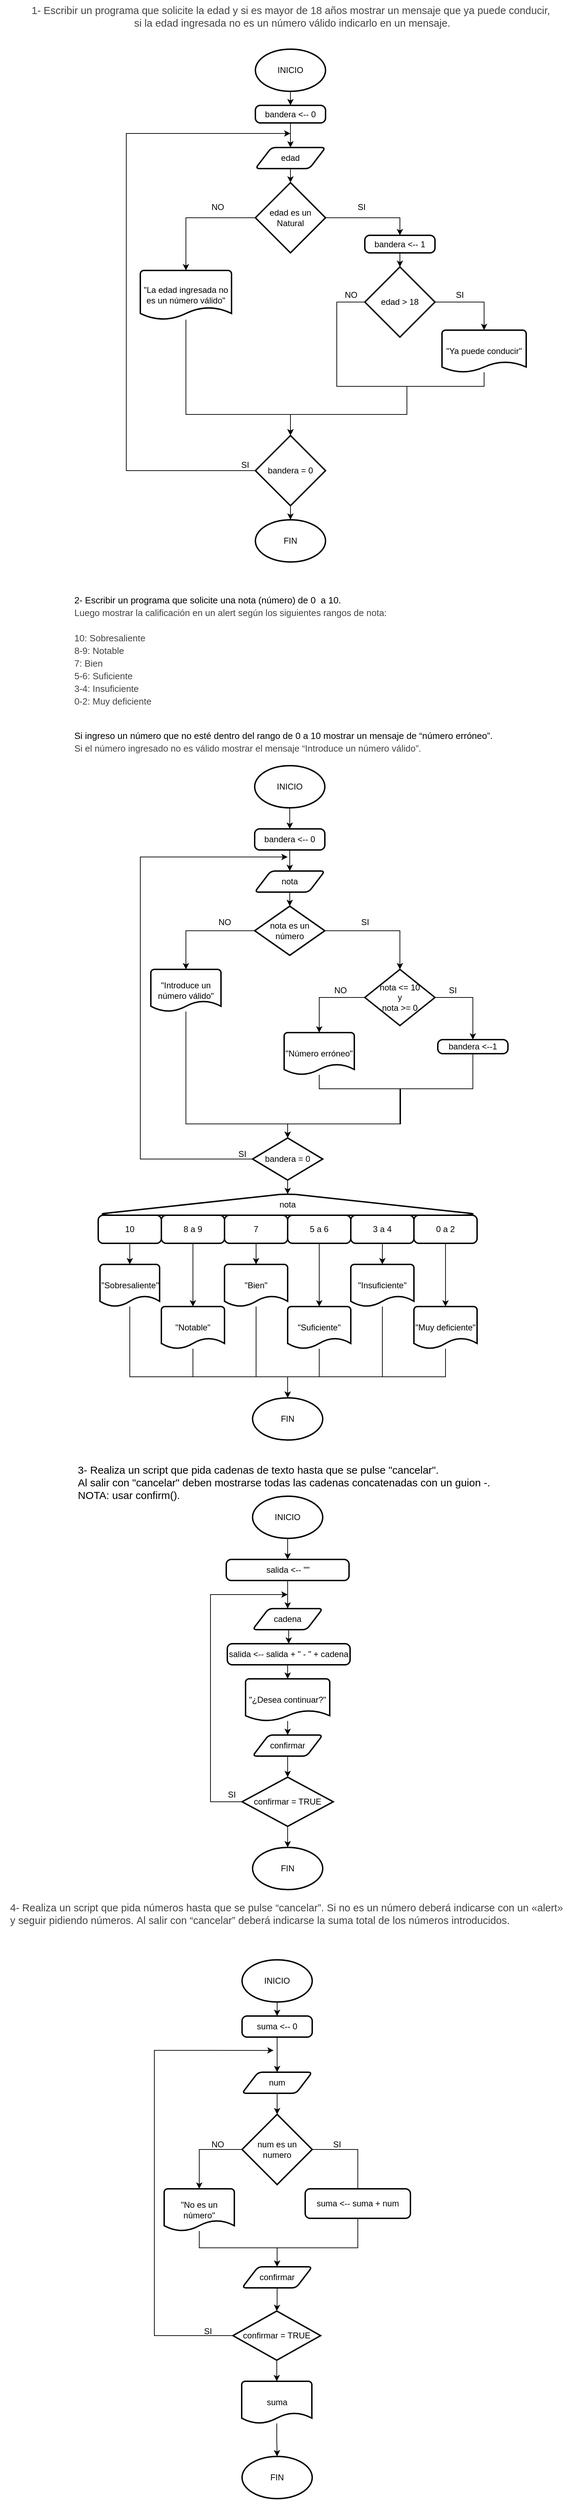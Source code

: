 <mxfile version="22.1.5" type="device">
  <diagram id="C5RBs43oDa-KdzZeNtuy" name="Page-1">
    <mxGraphModel dx="1548" dy="743" grid="1" gridSize="10" guides="1" tooltips="1" connect="1" arrows="1" fold="1" page="1" pageScale="1" pageWidth="827" pageHeight="1169" math="0" shadow="0">
      <root>
        <mxCell id="WIyWlLk6GJQsqaUBKTNV-0" />
        <mxCell id="WIyWlLk6GJQsqaUBKTNV-1" parent="WIyWlLk6GJQsqaUBKTNV-0" />
        <mxCell id="CC2i3FvBYXT04ihyoue2-38" value="" style="edgeStyle=orthogonalEdgeStyle;rounded=0;orthogonalLoop=1;jettySize=auto;html=1;" edge="1" parent="WIyWlLk6GJQsqaUBKTNV-1" source="CC2i3FvBYXT04ihyoue2-0" target="CC2i3FvBYXT04ihyoue2-37">
          <mxGeometry relative="1" as="geometry" />
        </mxCell>
        <mxCell id="CC2i3FvBYXT04ihyoue2-0" value="INICIO" style="strokeWidth=2;html=1;shape=mxgraph.flowchart.start_1;whiteSpace=wrap;" vertex="1" parent="WIyWlLk6GJQsqaUBKTNV-1">
          <mxGeometry x="364" y="80" width="100" height="60" as="geometry" />
        </mxCell>
        <mxCell id="CC2i3FvBYXT04ihyoue2-2" value="&lt;p style=&quot;line-height:1.38;text-align: justify;margin-top:0pt;margin-bottom:0pt;&quot; dir=&quot;ltr&quot;&gt;&lt;/p&gt;&lt;div&gt;&lt;/div&gt;&lt;span style=&quot;font-size: 11pt; font-family: &amp;quot;Work Sans&amp;quot;, sans-serif; color: rgb(67, 67, 67); background-color: transparent; font-variant-numeric: normal; font-variant-east-asian: normal; font-variant-alternates: normal; font-variant-position: normal; vertical-align: baseline;&quot;&gt;1- Escribir un programa que solicite la edad y si es mayor de 18 años mostrar un mensaje que ya puede conducir,&lt;br&gt;&amp;nbsp;si la edad ingresada no es un número válido indicarlo en un mensaje.&lt;/span&gt;&lt;p&gt;&lt;/p&gt;&lt;span id=&quot;docs-internal-guid-576e4358-7fff-948d-6322-2043c06f7c9e&quot;&gt;&lt;/span&gt;" style="text;html=1;align=center;verticalAlign=middle;resizable=0;points=[];autosize=1;strokeColor=none;fillColor=none;" vertex="1" parent="WIyWlLk6GJQsqaUBKTNV-1">
          <mxGeometry x="34" y="10" width="760" height="60" as="geometry" />
        </mxCell>
        <mxCell id="CC2i3FvBYXT04ihyoue2-16" style="edgeStyle=orthogonalEdgeStyle;rounded=0;orthogonalLoop=1;jettySize=auto;html=1;" edge="1" parent="WIyWlLk6GJQsqaUBKTNV-1" source="CC2i3FvBYXT04ihyoue2-4" target="CC2i3FvBYXT04ihyoue2-15">
          <mxGeometry relative="1" as="geometry" />
        </mxCell>
        <mxCell id="CC2i3FvBYXT04ihyoue2-4" value="edad" style="shape=parallelogram;html=1;strokeWidth=2;perimeter=parallelogramPerimeter;whiteSpace=wrap;rounded=1;arcSize=12;size=0.23;" vertex="1" parent="WIyWlLk6GJQsqaUBKTNV-1">
          <mxGeometry x="364" y="220" width="100" height="30" as="geometry" />
        </mxCell>
        <mxCell id="CC2i3FvBYXT04ihyoue2-28" style="edgeStyle=orthogonalEdgeStyle;rounded=0;orthogonalLoop=1;jettySize=auto;html=1;entryX=0.5;entryY=0;entryDx=0;entryDy=0;entryPerimeter=0;" edge="1" parent="WIyWlLk6GJQsqaUBKTNV-1" source="CC2i3FvBYXT04ihyoue2-8">
          <mxGeometry relative="1" as="geometry">
            <mxPoint x="414" y="630" as="targetPoint" />
            <Array as="points">
              <mxPoint x="690" y="560" />
              <mxPoint x="580" y="560" />
              <mxPoint x="580" y="600" />
              <mxPoint x="414" y="600" />
            </Array>
          </mxGeometry>
        </mxCell>
        <mxCell id="CC2i3FvBYXT04ihyoue2-8" value="&quot;Ya puede conducir&quot;" style="strokeWidth=2;html=1;shape=mxgraph.flowchart.document2;whiteSpace=wrap;size=0.25;" vertex="1" parent="WIyWlLk6GJQsqaUBKTNV-1">
          <mxGeometry x="630" y="480" width="120" height="60" as="geometry" />
        </mxCell>
        <mxCell id="CC2i3FvBYXT04ihyoue2-29" style="edgeStyle=orthogonalEdgeStyle;rounded=0;orthogonalLoop=1;jettySize=auto;html=1;" edge="1" parent="WIyWlLk6GJQsqaUBKTNV-1" source="CC2i3FvBYXT04ihyoue2-9">
          <mxGeometry relative="1" as="geometry">
            <mxPoint x="414" y="630" as="targetPoint" />
            <Array as="points">
              <mxPoint x="265" y="600" />
              <mxPoint x="414" y="600" />
            </Array>
          </mxGeometry>
        </mxCell>
        <mxCell id="CC2i3FvBYXT04ihyoue2-9" value="&quot;La edad ingresada no es un número válido&quot;" style="strokeWidth=2;html=1;shape=mxgraph.flowchart.document2;whiteSpace=wrap;size=0.25;" vertex="1" parent="WIyWlLk6GJQsqaUBKTNV-1">
          <mxGeometry x="200" y="395" width="130" height="70" as="geometry" />
        </mxCell>
        <mxCell id="CC2i3FvBYXT04ihyoue2-21" style="edgeStyle=orthogonalEdgeStyle;rounded=0;orthogonalLoop=1;jettySize=auto;html=1;entryX=0.5;entryY=0;entryDx=0;entryDy=0;entryPerimeter=0;" edge="1" parent="WIyWlLk6GJQsqaUBKTNV-1" source="CC2i3FvBYXT04ihyoue2-14" target="CC2i3FvBYXT04ihyoue2-8">
          <mxGeometry relative="1" as="geometry" />
        </mxCell>
        <mxCell id="CC2i3FvBYXT04ihyoue2-27" style="edgeStyle=orthogonalEdgeStyle;rounded=0;orthogonalLoop=1;jettySize=auto;html=1;endArrow=none;endFill=0;exitX=0;exitY=0.5;exitDx=0;exitDy=0;exitPerimeter=0;" edge="1" parent="WIyWlLk6GJQsqaUBKTNV-1" source="CC2i3FvBYXT04ihyoue2-14">
          <mxGeometry relative="1" as="geometry">
            <mxPoint x="580" y="600" as="targetPoint" />
            <Array as="points">
              <mxPoint x="480" y="440" />
              <mxPoint x="480" y="560" />
              <mxPoint x="580" y="560" />
            </Array>
          </mxGeometry>
        </mxCell>
        <mxCell id="CC2i3FvBYXT04ihyoue2-14" value="edad &amp;gt; 18" style="strokeWidth=2;html=1;shape=mxgraph.flowchart.decision;whiteSpace=wrap;" vertex="1" parent="WIyWlLk6GJQsqaUBKTNV-1">
          <mxGeometry x="520" y="390" width="100" height="100" as="geometry" />
        </mxCell>
        <mxCell id="CC2i3FvBYXT04ihyoue2-19" style="edgeStyle=orthogonalEdgeStyle;rounded=0;orthogonalLoop=1;jettySize=auto;html=1;" edge="1" parent="WIyWlLk6GJQsqaUBKTNV-1" source="CC2i3FvBYXT04ihyoue2-15" target="CC2i3FvBYXT04ihyoue2-9">
          <mxGeometry relative="1" as="geometry" />
        </mxCell>
        <mxCell id="CC2i3FvBYXT04ihyoue2-15" value="edad es un Natural" style="strokeWidth=2;html=1;shape=mxgraph.flowchart.decision;whiteSpace=wrap;" vertex="1" parent="WIyWlLk6GJQsqaUBKTNV-1">
          <mxGeometry x="364" y="270" width="100" height="100" as="geometry" />
        </mxCell>
        <mxCell id="CC2i3FvBYXT04ihyoue2-17" style="edgeStyle=orthogonalEdgeStyle;rounded=0;orthogonalLoop=1;jettySize=auto;html=1;entryX=0.5;entryY=0;entryDx=0;entryDy=0;" edge="1" parent="WIyWlLk6GJQsqaUBKTNV-1" source="CC2i3FvBYXT04ihyoue2-15" target="CC2i3FvBYXT04ihyoue2-33">
          <mxGeometry relative="1" as="geometry" />
        </mxCell>
        <mxCell id="CC2i3FvBYXT04ihyoue2-18" value="SI" style="text;html=1;align=center;verticalAlign=middle;resizable=0;points=[];autosize=1;strokeColor=none;fillColor=none;" vertex="1" parent="WIyWlLk6GJQsqaUBKTNV-1">
          <mxGeometry x="500" y="290" width="30" height="30" as="geometry" />
        </mxCell>
        <mxCell id="CC2i3FvBYXT04ihyoue2-20" value="NO" style="text;html=1;align=center;verticalAlign=middle;resizable=0;points=[];autosize=1;strokeColor=none;fillColor=none;" vertex="1" parent="WIyWlLk6GJQsqaUBKTNV-1">
          <mxGeometry x="290" y="290" width="40" height="30" as="geometry" />
        </mxCell>
        <mxCell id="CC2i3FvBYXT04ihyoue2-31" value="&lt;p style=&quot;border-color: var(--border-color); line-height: 1.38; text-align: justify; margin-top: 0pt; margin-bottom: 0pt; font-size: 13px;&quot; dir=&quot;ltr&quot;&gt;&lt;font style=&quot;font-size: 13px;&quot;&gt;2- Escribir un programa que solicite una nota (número) de 0&amp;nbsp; a 10.&amp;nbsp;&lt;/font&gt;&lt;/p&gt;&lt;p style=&quot;border-color: var(--border-color); line-height: 1.38; text-align: justify; margin-top: 0pt; margin-bottom: 0pt; font-size: 13px;&quot; dir=&quot;ltr&quot;&gt;&lt;span style=&quot;border-color: var(--border-color); font-family: &amp;quot;Work Sans&amp;quot;, sans-serif; color: rgb(67, 67, 67); background-color: transparent; font-variant-numeric: normal; font-variant-east-asian: normal; font-variant-alternates: normal; font-variant-position: normal; vertical-align: baseline;&quot;&gt;&lt;font style=&quot;font-size: 13px;&quot;&gt;Luego mostrar la calificación en un alert según los siguientes rangos de nota:&lt;/font&gt;&lt;/span&gt;&lt;/p&gt;&lt;p style=&quot;border-color: var(--border-color); line-height: 1.38; text-align: justify; margin-top: 0pt; margin-bottom: 0pt; font-size: 13px;&quot; dir=&quot;ltr&quot;&gt;&lt;span style=&quot;border-color: var(--border-color); font-family: &amp;quot;Work Sans&amp;quot;, sans-serif; color: rgb(67, 67, 67); background-color: transparent; font-variant-numeric: normal; font-variant-east-asian: normal; font-variant-alternates: normal; font-variant-position: normal; vertical-align: baseline;&quot;&gt;&lt;font style=&quot;font-size: 13px;&quot;&gt;&lt;br&gt;&lt;/font&gt;&lt;/span&gt;&lt;/p&gt;&lt;p style=&quot;line-height: 1.38; text-align: justify; margin-top: 0pt; margin-bottom: 0pt; font-size: 13px;&quot; dir=&quot;ltr&quot;&gt;&lt;/p&gt;&lt;p style=&quot;line-height: 1.38; text-align: justify; margin-top: 0pt; margin-bottom: 0pt; font-size: 13px;&quot; dir=&quot;ltr&quot;&gt;&lt;/p&gt;&lt;p style=&quot;line-height: 1.38; text-align: justify; margin-top: 0pt; margin-bottom: 0pt; font-size: 13px;&quot; dir=&quot;ltr&quot;&gt;&lt;/p&gt;&lt;p style=&quot;line-height: 1.38; text-align: justify; margin-top: 0pt; margin-bottom: 0pt; font-size: 13px;&quot; dir=&quot;ltr&quot;&gt;&lt;/p&gt;&lt;p style=&quot;line-height: 1.38; text-align: justify; margin-top: 0pt; margin-bottom: 0pt; font-size: 13px;&quot; dir=&quot;ltr&quot;&gt;&lt;/p&gt;&lt;p style=&quot;line-height: 1.38; text-align: justify; margin-top: 0pt; margin-bottom: 0pt; font-size: 13px;&quot; dir=&quot;ltr&quot;&gt;&lt;/p&gt;&lt;p style=&quot;line-height: 1.38; text-align: justify; margin-top: 0pt; margin-bottom: 0pt; font-size: 13px;&quot; dir=&quot;ltr&quot;&gt;&lt;span style=&quot;background-color: transparent; color: rgb(67, 67, 67); font-family: &amp;quot;Work Sans&amp;quot;, sans-serif;&quot;&gt;&lt;font style=&quot;font-size: 13px;&quot;&gt;10: Sobresaliente&lt;/font&gt;&lt;/span&gt;&lt;/p&gt;&lt;p style=&quot;line-height: 1.38; text-align: justify; margin-top: 0pt; margin-bottom: 0pt; font-size: 13px;&quot; dir=&quot;ltr&quot;&gt;&lt;span style=&quot;background-color: transparent; color: rgb(67, 67, 67); font-family: &amp;quot;Work Sans&amp;quot;, sans-serif;&quot;&gt;&lt;font style=&quot;font-size: 13px;&quot;&gt;8-9: Notable&lt;/font&gt;&lt;/span&gt;&lt;/p&gt;&lt;p style=&quot;line-height: 1.38; text-align: justify; margin-top: 0pt; margin-bottom: 0pt; font-size: 13px;&quot; dir=&quot;ltr&quot;&gt;&lt;span style=&quot;background-color: transparent; color: rgb(67, 67, 67); font-family: &amp;quot;Work Sans&amp;quot;, sans-serif;&quot;&gt;&lt;font style=&quot;font-size: 13px;&quot;&gt;7: Bien&lt;/font&gt;&lt;/span&gt;&lt;/p&gt;&lt;p style=&quot;line-height: 1.38; text-align: justify; margin-top: 0pt; margin-bottom: 0pt; font-size: 13px;&quot; dir=&quot;ltr&quot;&gt;&lt;span style=&quot;background-color: transparent; color: rgb(67, 67, 67); font-family: &amp;quot;Work Sans&amp;quot;, sans-serif;&quot;&gt;&lt;font style=&quot;font-size: 13px;&quot;&gt;5-6: Suficiente&lt;/font&gt;&lt;/span&gt;&lt;/p&gt;&lt;p style=&quot;line-height: 1.38; text-align: justify; margin-top: 0pt; margin-bottom: 0pt; font-size: 13px;&quot; dir=&quot;ltr&quot;&gt;&lt;span style=&quot;background-color: transparent; color: rgb(67, 67, 67); font-family: &amp;quot;Work Sans&amp;quot;, sans-serif;&quot;&gt;&lt;font style=&quot;font-size: 13px;&quot;&gt;3-4: Insuficiente&lt;/font&gt;&lt;/span&gt;&lt;/p&gt;&lt;p style=&quot;line-height: 1.38; text-align: justify; margin-top: 0pt; margin-bottom: 0pt; font-size: 13px;&quot; dir=&quot;ltr&quot;&gt;&lt;span style=&quot;background-color: transparent; color: rgb(67, 67, 67); font-family: &amp;quot;Work Sans&amp;quot;, sans-serif;&quot;&gt;&lt;font style=&quot;font-size: 13px;&quot;&gt;0-2: Muy deficiente&lt;/font&gt;&lt;/span&gt;&lt;/p&gt;&lt;p style=&quot;line-height: 1.38; text-align: justify; margin-top: 0pt; margin-bottom: 0pt; font-size: 13px;&quot; dir=&quot;ltr&quot;&gt;&lt;span style=&quot;background-color: transparent; color: rgb(67, 67, 67); font-family: &amp;quot;Work Sans&amp;quot;, sans-serif;&quot;&gt;&lt;font style=&quot;font-size: 13px;&quot;&gt;&lt;br&gt;&lt;/font&gt;&lt;/span&gt;&lt;/p&gt;&lt;p style=&quot;font-size: 13px;&quot;&gt;&lt;/p&gt;&lt;font style=&quot;font-size: 13px;&quot;&gt;&lt;span id=&quot;docs-internal-guid-f3b4f429-7fff-c39c-cde0-e3ae38057f14&quot;&gt;&lt;/span&gt;&lt;/font&gt;&lt;p style=&quot;border-color: var(--border-color); line-height: 1.38; text-align: justify; margin-top: 0pt; margin-bottom: 0pt; font-size: 13px;&quot; dir=&quot;ltr&quot;&gt;&lt;font style=&quot;font-size: 13px;&quot;&gt;Si ingreso un número que no esté dentro del rango de 0 a 10 mostrar un mensaje de “número erróneo”.&amp;nbsp;&lt;/font&gt;&lt;/p&gt;&lt;p style=&quot;border-color: var(--border-color); line-height: 1.38; text-align: justify; margin-top: 0pt; margin-bottom: 0pt; font-size: 13px;&quot; dir=&quot;ltr&quot;&gt;&lt;span style=&quot;border-color: var(--border-color); font-family: &amp;quot;Work Sans&amp;quot;, sans-serif; color: rgb(67, 67, 67); background-color: transparent; font-variant-numeric: normal; font-variant-east-asian: normal; font-variant-alternates: normal; font-variant-position: normal; vertical-align: baseline;&quot;&gt;&lt;font style=&quot;font-size: 13px;&quot;&gt;Si el número ingresado no es válido mostrar el mensaje “Introduce un número válido”.&lt;/font&gt;&lt;/span&gt;&lt;/p&gt;" style="text;html=1;align=left;verticalAlign=middle;resizable=0;points=[];autosize=1;strokeColor=none;fillColor=none;" vertex="1" parent="WIyWlLk6GJQsqaUBKTNV-1">
          <mxGeometry x="104" y="850" width="620" height="240" as="geometry" />
        </mxCell>
        <mxCell id="CC2i3FvBYXT04ihyoue2-36" style="edgeStyle=orthogonalEdgeStyle;rounded=0;orthogonalLoop=1;jettySize=auto;html=1;" edge="1" parent="WIyWlLk6GJQsqaUBKTNV-1" source="CC2i3FvBYXT04ihyoue2-33" target="CC2i3FvBYXT04ihyoue2-14">
          <mxGeometry relative="1" as="geometry" />
        </mxCell>
        <mxCell id="CC2i3FvBYXT04ihyoue2-33" value="bandera &amp;lt;-- 1" style="rounded=1;whiteSpace=wrap;html=1;absoluteArcSize=1;arcSize=14;strokeWidth=2;" vertex="1" parent="WIyWlLk6GJQsqaUBKTNV-1">
          <mxGeometry x="520" y="345" width="100" height="25" as="geometry" />
        </mxCell>
        <mxCell id="CC2i3FvBYXT04ihyoue2-41" style="edgeStyle=orthogonalEdgeStyle;rounded=0;orthogonalLoop=1;jettySize=auto;html=1;entryX=0.5;entryY=0;entryDx=0;entryDy=0;" edge="1" parent="WIyWlLk6GJQsqaUBKTNV-1" source="CC2i3FvBYXT04ihyoue2-37" target="CC2i3FvBYXT04ihyoue2-4">
          <mxGeometry relative="1" as="geometry" />
        </mxCell>
        <mxCell id="CC2i3FvBYXT04ihyoue2-37" value="bandera &amp;lt;-- 0" style="rounded=1;whiteSpace=wrap;html=1;absoluteArcSize=1;arcSize=14;strokeWidth=2;" vertex="1" parent="WIyWlLk6GJQsqaUBKTNV-1">
          <mxGeometry x="364" y="160" width="100" height="25" as="geometry" />
        </mxCell>
        <mxCell id="CC2i3FvBYXT04ihyoue2-42" value="FIN" style="strokeWidth=2;html=1;shape=mxgraph.flowchart.start_1;whiteSpace=wrap;" vertex="1" parent="WIyWlLk6GJQsqaUBKTNV-1">
          <mxGeometry x="364" y="750" width="100" height="60" as="geometry" />
        </mxCell>
        <mxCell id="CC2i3FvBYXT04ihyoue2-45" style="edgeStyle=orthogonalEdgeStyle;rounded=0;orthogonalLoop=1;jettySize=auto;html=1;" edge="1" parent="WIyWlLk6GJQsqaUBKTNV-1" source="CC2i3FvBYXT04ihyoue2-43">
          <mxGeometry relative="1" as="geometry">
            <mxPoint x="414" y="200" as="targetPoint" />
            <Array as="points">
              <mxPoint x="180" y="680" />
              <mxPoint x="180" y="200" />
            </Array>
          </mxGeometry>
        </mxCell>
        <mxCell id="CC2i3FvBYXT04ihyoue2-43" value="bandera = 0" style="strokeWidth=2;html=1;shape=mxgraph.flowchart.decision;whiteSpace=wrap;" vertex="1" parent="WIyWlLk6GJQsqaUBKTNV-1">
          <mxGeometry x="364" y="630" width="100" height="100" as="geometry" />
        </mxCell>
        <mxCell id="CC2i3FvBYXT04ihyoue2-44" style="edgeStyle=orthogonalEdgeStyle;rounded=0;orthogonalLoop=1;jettySize=auto;html=1;entryX=0.5;entryY=0;entryDx=0;entryDy=0;entryPerimeter=0;" edge="1" parent="WIyWlLk6GJQsqaUBKTNV-1" source="CC2i3FvBYXT04ihyoue2-43" target="CC2i3FvBYXT04ihyoue2-42">
          <mxGeometry relative="1" as="geometry" />
        </mxCell>
        <mxCell id="CC2i3FvBYXT04ihyoue2-46" value="SI" style="text;html=1;align=center;verticalAlign=middle;resizable=0;points=[];autosize=1;strokeColor=none;fillColor=none;" vertex="1" parent="WIyWlLk6GJQsqaUBKTNV-1">
          <mxGeometry x="640" y="415" width="30" height="30" as="geometry" />
        </mxCell>
        <mxCell id="CC2i3FvBYXT04ihyoue2-47" value="SI" style="text;html=1;align=center;verticalAlign=middle;resizable=0;points=[];autosize=1;strokeColor=none;fillColor=none;" vertex="1" parent="WIyWlLk6GJQsqaUBKTNV-1">
          <mxGeometry x="334" y="657" width="30" height="30" as="geometry" />
        </mxCell>
        <mxCell id="CC2i3FvBYXT04ihyoue2-48" value="NO" style="text;html=1;align=center;verticalAlign=middle;resizable=0;points=[];autosize=1;strokeColor=none;fillColor=none;" vertex="1" parent="WIyWlLk6GJQsqaUBKTNV-1">
          <mxGeometry x="480" y="415" width="40" height="30" as="geometry" />
        </mxCell>
        <mxCell id="CC2i3FvBYXT04ihyoue2-53" style="edgeStyle=orthogonalEdgeStyle;rounded=0;orthogonalLoop=1;jettySize=auto;html=1;" edge="1" parent="WIyWlLk6GJQsqaUBKTNV-1" source="CC2i3FvBYXT04ihyoue2-49" target="CC2i3FvBYXT04ihyoue2-52">
          <mxGeometry relative="1" as="geometry" />
        </mxCell>
        <mxCell id="CC2i3FvBYXT04ihyoue2-49" value="INICIO" style="strokeWidth=2;html=1;shape=mxgraph.flowchart.start_1;whiteSpace=wrap;" vertex="1" parent="WIyWlLk6GJQsqaUBKTNV-1">
          <mxGeometry x="363" y="1100" width="100" height="60" as="geometry" />
        </mxCell>
        <mxCell id="CC2i3FvBYXT04ihyoue2-50" value="FIN" style="strokeWidth=2;html=1;shape=mxgraph.flowchart.start_1;whiteSpace=wrap;" vertex="1" parent="WIyWlLk6GJQsqaUBKTNV-1">
          <mxGeometry x="360" y="2000" width="100" height="60" as="geometry" />
        </mxCell>
        <mxCell id="CC2i3FvBYXT04ihyoue2-55" style="edgeStyle=orthogonalEdgeStyle;rounded=0;orthogonalLoop=1;jettySize=auto;html=1;" edge="1" parent="WIyWlLk6GJQsqaUBKTNV-1" source="CC2i3FvBYXT04ihyoue2-52" target="CC2i3FvBYXT04ihyoue2-54">
          <mxGeometry relative="1" as="geometry" />
        </mxCell>
        <mxCell id="CC2i3FvBYXT04ihyoue2-52" value="bandera &amp;lt;-- 0" style="rounded=1;whiteSpace=wrap;html=1;absoluteArcSize=1;arcSize=14;strokeWidth=2;" vertex="1" parent="WIyWlLk6GJQsqaUBKTNV-1">
          <mxGeometry x="363" y="1190" width="100" height="30" as="geometry" />
        </mxCell>
        <mxCell id="CC2i3FvBYXT04ihyoue2-57" value="" style="edgeStyle=orthogonalEdgeStyle;rounded=0;orthogonalLoop=1;jettySize=auto;html=1;" edge="1" parent="WIyWlLk6GJQsqaUBKTNV-1" source="CC2i3FvBYXT04ihyoue2-54" target="CC2i3FvBYXT04ihyoue2-56">
          <mxGeometry relative="1" as="geometry" />
        </mxCell>
        <mxCell id="CC2i3FvBYXT04ihyoue2-54" value="nota" style="shape=parallelogram;html=1;strokeWidth=2;perimeter=parallelogramPerimeter;whiteSpace=wrap;rounded=1;arcSize=12;size=0.23;" vertex="1" parent="WIyWlLk6GJQsqaUBKTNV-1">
          <mxGeometry x="363" y="1250" width="100" height="30" as="geometry" />
        </mxCell>
        <mxCell id="CC2i3FvBYXT04ihyoue2-60" style="edgeStyle=orthogonalEdgeStyle;rounded=0;orthogonalLoop=1;jettySize=auto;html=1;" edge="1" parent="WIyWlLk6GJQsqaUBKTNV-1" source="CC2i3FvBYXT04ihyoue2-56" target="CC2i3FvBYXT04ihyoue2-59">
          <mxGeometry relative="1" as="geometry" />
        </mxCell>
        <mxCell id="CC2i3FvBYXT04ihyoue2-61" style="edgeStyle=orthogonalEdgeStyle;rounded=0;orthogonalLoop=1;jettySize=auto;html=1;" edge="1" parent="WIyWlLk6GJQsqaUBKTNV-1" source="CC2i3FvBYXT04ihyoue2-56" target="CC2i3FvBYXT04ihyoue2-58">
          <mxGeometry relative="1" as="geometry" />
        </mxCell>
        <mxCell id="CC2i3FvBYXT04ihyoue2-56" value="nota es un número" style="strokeWidth=2;html=1;shape=mxgraph.flowchart.decision;whiteSpace=wrap;" vertex="1" parent="WIyWlLk6GJQsqaUBKTNV-1">
          <mxGeometry x="363" y="1300" width="100" height="70" as="geometry" />
        </mxCell>
        <mxCell id="CC2i3FvBYXT04ihyoue2-73" style="edgeStyle=orthogonalEdgeStyle;rounded=0;orthogonalLoop=1;jettySize=auto;html=1;" edge="1" parent="WIyWlLk6GJQsqaUBKTNV-1" source="CC2i3FvBYXT04ihyoue2-58">
          <mxGeometry relative="1" as="geometry">
            <mxPoint x="410" y="1630" as="targetPoint" />
            <Array as="points">
              <mxPoint x="265" y="1610" />
              <mxPoint x="410" y="1610" />
            </Array>
          </mxGeometry>
        </mxCell>
        <mxCell id="CC2i3FvBYXT04ihyoue2-58" value="&quot;Introduce un número válido&quot;" style="strokeWidth=2;html=1;shape=mxgraph.flowchart.document2;whiteSpace=wrap;size=0.25;" vertex="1" parent="WIyWlLk6GJQsqaUBKTNV-1">
          <mxGeometry x="215" y="1390" width="100" height="60" as="geometry" />
        </mxCell>
        <mxCell id="CC2i3FvBYXT04ihyoue2-65" style="edgeStyle=orthogonalEdgeStyle;rounded=0;orthogonalLoop=1;jettySize=auto;html=1;" edge="1" parent="WIyWlLk6GJQsqaUBKTNV-1" source="CC2i3FvBYXT04ihyoue2-59" target="CC2i3FvBYXT04ihyoue2-64">
          <mxGeometry relative="1" as="geometry" />
        </mxCell>
        <mxCell id="CC2i3FvBYXT04ihyoue2-71" style="edgeStyle=orthogonalEdgeStyle;rounded=0;orthogonalLoop=1;jettySize=auto;html=1;" edge="1" parent="WIyWlLk6GJQsqaUBKTNV-1" source="CC2i3FvBYXT04ihyoue2-59" target="CC2i3FvBYXT04ihyoue2-70">
          <mxGeometry relative="1" as="geometry" />
        </mxCell>
        <mxCell id="CC2i3FvBYXT04ihyoue2-59" value="nota &amp;lt;= 10&lt;br&gt;y &lt;br&gt;nota &amp;gt;= 0" style="strokeWidth=2;html=1;shape=mxgraph.flowchart.decision;whiteSpace=wrap;" vertex="1" parent="WIyWlLk6GJQsqaUBKTNV-1">
          <mxGeometry x="520" y="1390" width="100" height="80" as="geometry" />
        </mxCell>
        <mxCell id="CC2i3FvBYXT04ihyoue2-62" value="SI" style="text;html=1;align=center;verticalAlign=middle;resizable=0;points=[];autosize=1;strokeColor=none;fillColor=none;" vertex="1" parent="WIyWlLk6GJQsqaUBKTNV-1">
          <mxGeometry x="505" y="1308" width="30" height="30" as="geometry" />
        </mxCell>
        <mxCell id="CC2i3FvBYXT04ihyoue2-63" value="NO" style="text;html=1;align=center;verticalAlign=middle;resizable=0;points=[];autosize=1;strokeColor=none;fillColor=none;" vertex="1" parent="WIyWlLk6GJQsqaUBKTNV-1">
          <mxGeometry x="300" y="1308" width="40" height="30" as="geometry" />
        </mxCell>
        <mxCell id="CC2i3FvBYXT04ihyoue2-67" style="edgeStyle=orthogonalEdgeStyle;rounded=0;orthogonalLoop=1;jettySize=auto;html=1;" edge="1" parent="WIyWlLk6GJQsqaUBKTNV-1" source="CC2i3FvBYXT04ihyoue2-64">
          <mxGeometry relative="1" as="geometry">
            <mxPoint x="410" y="1630" as="targetPoint" />
            <Array as="points">
              <mxPoint x="455" y="1560" />
              <mxPoint x="570" y="1560" />
              <mxPoint x="570" y="1610" />
              <mxPoint x="410" y="1610" />
              <mxPoint x="410" y="1630" />
            </Array>
          </mxGeometry>
        </mxCell>
        <mxCell id="CC2i3FvBYXT04ihyoue2-64" value="&quot;Número erróneo&quot;" style="strokeWidth=2;html=1;shape=mxgraph.flowchart.document2;whiteSpace=wrap;size=0.25;" vertex="1" parent="WIyWlLk6GJQsqaUBKTNV-1">
          <mxGeometry x="405" y="1480" width="100" height="60" as="geometry" />
        </mxCell>
        <mxCell id="CC2i3FvBYXT04ihyoue2-68" value="SI" style="text;html=1;align=center;verticalAlign=middle;resizable=0;points=[];autosize=1;strokeColor=none;fillColor=none;" vertex="1" parent="WIyWlLk6GJQsqaUBKTNV-1">
          <mxGeometry x="630" y="1405" width="30" height="30" as="geometry" />
        </mxCell>
        <mxCell id="CC2i3FvBYXT04ihyoue2-69" value="NO" style="text;html=1;align=center;verticalAlign=middle;resizable=0;points=[];autosize=1;strokeColor=none;fillColor=none;" vertex="1" parent="WIyWlLk6GJQsqaUBKTNV-1">
          <mxGeometry x="465" y="1405" width="40" height="30" as="geometry" />
        </mxCell>
        <mxCell id="CC2i3FvBYXT04ihyoue2-72" style="edgeStyle=orthogonalEdgeStyle;rounded=0;orthogonalLoop=1;jettySize=auto;html=1;endArrow=none;endFill=0;" edge="1" parent="WIyWlLk6GJQsqaUBKTNV-1" source="CC2i3FvBYXT04ihyoue2-70">
          <mxGeometry relative="1" as="geometry">
            <mxPoint x="570" y="1610" as="targetPoint" />
            <Array as="points">
              <mxPoint x="674" y="1560" />
              <mxPoint x="571" y="1560" />
              <mxPoint x="571" y="1610" />
            </Array>
          </mxGeometry>
        </mxCell>
        <mxCell id="CC2i3FvBYXT04ihyoue2-70" value="bandera &amp;lt;--1" style="rounded=1;whiteSpace=wrap;html=1;absoluteArcSize=1;arcSize=14;strokeWidth=2;" vertex="1" parent="WIyWlLk6GJQsqaUBKTNV-1">
          <mxGeometry x="624" y="1490" width="100" height="20" as="geometry" />
        </mxCell>
        <mxCell id="CC2i3FvBYXT04ihyoue2-75" style="edgeStyle=orthogonalEdgeStyle;rounded=0;orthogonalLoop=1;jettySize=auto;html=1;" edge="1" parent="WIyWlLk6GJQsqaUBKTNV-1" source="CC2i3FvBYXT04ihyoue2-74">
          <mxGeometry relative="1" as="geometry">
            <mxPoint x="410" y="1230" as="targetPoint" />
            <Array as="points">
              <mxPoint x="200" y="1660" />
              <mxPoint x="200" y="1230" />
            </Array>
          </mxGeometry>
        </mxCell>
        <mxCell id="CC2i3FvBYXT04ihyoue2-79" value="" style="edgeStyle=orthogonalEdgeStyle;rounded=0;orthogonalLoop=1;jettySize=auto;html=1;" edge="1" parent="WIyWlLk6GJQsqaUBKTNV-1" source="CC2i3FvBYXT04ihyoue2-74" target="CC2i3FvBYXT04ihyoue2-78">
          <mxGeometry relative="1" as="geometry" />
        </mxCell>
        <mxCell id="CC2i3FvBYXT04ihyoue2-74" value="bandera = 0" style="strokeWidth=2;html=1;shape=mxgraph.flowchart.decision;whiteSpace=wrap;" vertex="1" parent="WIyWlLk6GJQsqaUBKTNV-1">
          <mxGeometry x="360" y="1630" width="100" height="60" as="geometry" />
        </mxCell>
        <mxCell id="CC2i3FvBYXT04ihyoue2-77" value="SI" style="text;html=1;align=center;verticalAlign=middle;resizable=0;points=[];autosize=1;strokeColor=none;fillColor=none;" vertex="1" parent="WIyWlLk6GJQsqaUBKTNV-1">
          <mxGeometry x="330" y="1638" width="30" height="30" as="geometry" />
        </mxCell>
        <mxCell id="CC2i3FvBYXT04ihyoue2-78" value="nota" style="strokeWidth=2;html=1;shape=mxgraph.flowchart.extract_or_measurement;whiteSpace=wrap;" vertex="1" parent="WIyWlLk6GJQsqaUBKTNV-1">
          <mxGeometry x="145" y="1710" width="530" height="30" as="geometry" />
        </mxCell>
        <mxCell id="CC2i3FvBYXT04ihyoue2-89" style="edgeStyle=orthogonalEdgeStyle;rounded=0;orthogonalLoop=1;jettySize=auto;html=1;" edge="1" parent="WIyWlLk6GJQsqaUBKTNV-1" source="CC2i3FvBYXT04ihyoue2-80" target="CC2i3FvBYXT04ihyoue2-87">
          <mxGeometry relative="1" as="geometry" />
        </mxCell>
        <mxCell id="CC2i3FvBYXT04ihyoue2-80" value="10" style="rounded=1;whiteSpace=wrap;html=1;absoluteArcSize=1;arcSize=14;strokeWidth=2;" vertex="1" parent="WIyWlLk6GJQsqaUBKTNV-1">
          <mxGeometry x="140" y="1740" width="90" height="40" as="geometry" />
        </mxCell>
        <mxCell id="CC2i3FvBYXT04ihyoue2-91" style="edgeStyle=orthogonalEdgeStyle;rounded=0;orthogonalLoop=1;jettySize=auto;html=1;" edge="1" parent="WIyWlLk6GJQsqaUBKTNV-1" source="CC2i3FvBYXT04ihyoue2-81" target="CC2i3FvBYXT04ihyoue2-90">
          <mxGeometry relative="1" as="geometry" />
        </mxCell>
        <mxCell id="CC2i3FvBYXT04ihyoue2-81" value="8 a 9" style="rounded=1;whiteSpace=wrap;html=1;absoluteArcSize=1;arcSize=14;strokeWidth=2;" vertex="1" parent="WIyWlLk6GJQsqaUBKTNV-1">
          <mxGeometry x="230" y="1740" width="90" height="40" as="geometry" />
        </mxCell>
        <mxCell id="CC2i3FvBYXT04ihyoue2-96" style="edgeStyle=orthogonalEdgeStyle;rounded=0;orthogonalLoop=1;jettySize=auto;html=1;" edge="1" parent="WIyWlLk6GJQsqaUBKTNV-1" source="CC2i3FvBYXT04ihyoue2-82" target="CC2i3FvBYXT04ihyoue2-92">
          <mxGeometry relative="1" as="geometry" />
        </mxCell>
        <mxCell id="CC2i3FvBYXT04ihyoue2-82" value="7" style="rounded=1;whiteSpace=wrap;html=1;absoluteArcSize=1;arcSize=14;strokeWidth=2;" vertex="1" parent="WIyWlLk6GJQsqaUBKTNV-1">
          <mxGeometry x="320" y="1740" width="90" height="40" as="geometry" />
        </mxCell>
        <mxCell id="CC2i3FvBYXT04ihyoue2-95" style="edgeStyle=orthogonalEdgeStyle;rounded=0;orthogonalLoop=1;jettySize=auto;html=1;" edge="1" parent="WIyWlLk6GJQsqaUBKTNV-1" source="CC2i3FvBYXT04ihyoue2-83" target="CC2i3FvBYXT04ihyoue2-93">
          <mxGeometry relative="1" as="geometry" />
        </mxCell>
        <mxCell id="CC2i3FvBYXT04ihyoue2-83" value="5 a 6" style="rounded=1;whiteSpace=wrap;html=1;absoluteArcSize=1;arcSize=14;strokeWidth=2;" vertex="1" parent="WIyWlLk6GJQsqaUBKTNV-1">
          <mxGeometry x="410" y="1740" width="90" height="40" as="geometry" />
        </mxCell>
        <mxCell id="CC2i3FvBYXT04ihyoue2-98" value="" style="edgeStyle=orthogonalEdgeStyle;rounded=0;orthogonalLoop=1;jettySize=auto;html=1;" edge="1" parent="WIyWlLk6GJQsqaUBKTNV-1" source="CC2i3FvBYXT04ihyoue2-84" target="CC2i3FvBYXT04ihyoue2-97">
          <mxGeometry relative="1" as="geometry" />
        </mxCell>
        <mxCell id="CC2i3FvBYXT04ihyoue2-84" value="3 a 4" style="rounded=1;whiteSpace=wrap;html=1;absoluteArcSize=1;arcSize=14;strokeWidth=2;" vertex="1" parent="WIyWlLk6GJQsqaUBKTNV-1">
          <mxGeometry x="500" y="1740" width="90" height="40" as="geometry" />
        </mxCell>
        <mxCell id="CC2i3FvBYXT04ihyoue2-100" style="edgeStyle=orthogonalEdgeStyle;rounded=0;orthogonalLoop=1;jettySize=auto;html=1;" edge="1" parent="WIyWlLk6GJQsqaUBKTNV-1" source="CC2i3FvBYXT04ihyoue2-85" target="CC2i3FvBYXT04ihyoue2-99">
          <mxGeometry relative="1" as="geometry" />
        </mxCell>
        <mxCell id="CC2i3FvBYXT04ihyoue2-85" value="0 a 2" style="rounded=1;whiteSpace=wrap;html=1;absoluteArcSize=1;arcSize=14;strokeWidth=2;" vertex="1" parent="WIyWlLk6GJQsqaUBKTNV-1">
          <mxGeometry x="590" y="1740" width="90" height="40" as="geometry" />
        </mxCell>
        <mxCell id="CC2i3FvBYXT04ihyoue2-101" style="edgeStyle=orthogonalEdgeStyle;rounded=0;orthogonalLoop=1;jettySize=auto;html=1;" edge="1" parent="WIyWlLk6GJQsqaUBKTNV-1" source="CC2i3FvBYXT04ihyoue2-87" target="CC2i3FvBYXT04ihyoue2-50">
          <mxGeometry relative="1" as="geometry">
            <mxPoint x="185" y="1970" as="targetPoint" />
            <Array as="points">
              <mxPoint x="185" y="1970" />
              <mxPoint x="410" y="1970" />
            </Array>
          </mxGeometry>
        </mxCell>
        <mxCell id="CC2i3FvBYXT04ihyoue2-87" value="&quot;Sobresaliente&quot;" style="strokeWidth=2;html=1;shape=mxgraph.flowchart.document2;whiteSpace=wrap;size=0.25;" vertex="1" parent="WIyWlLk6GJQsqaUBKTNV-1">
          <mxGeometry x="142.5" y="1810" width="85" height="60" as="geometry" />
        </mxCell>
        <mxCell id="CC2i3FvBYXT04ihyoue2-102" style="edgeStyle=orthogonalEdgeStyle;rounded=0;orthogonalLoop=1;jettySize=auto;html=1;endArrow=none;endFill=0;" edge="1" parent="WIyWlLk6GJQsqaUBKTNV-1" source="CC2i3FvBYXT04ihyoue2-90">
          <mxGeometry relative="1" as="geometry">
            <mxPoint x="275" y="1970" as="targetPoint" />
          </mxGeometry>
        </mxCell>
        <mxCell id="CC2i3FvBYXT04ihyoue2-90" value="&quot;Notable&quot;" style="strokeWidth=2;html=1;shape=mxgraph.flowchart.document2;whiteSpace=wrap;size=0.25;" vertex="1" parent="WIyWlLk6GJQsqaUBKTNV-1">
          <mxGeometry x="230" y="1870" width="90" height="60" as="geometry" />
        </mxCell>
        <mxCell id="CC2i3FvBYXT04ihyoue2-104" style="edgeStyle=orthogonalEdgeStyle;rounded=0;orthogonalLoop=1;jettySize=auto;html=1;endArrow=none;endFill=0;" edge="1" parent="WIyWlLk6GJQsqaUBKTNV-1" source="CC2i3FvBYXT04ihyoue2-92">
          <mxGeometry relative="1" as="geometry">
            <mxPoint x="365" y="1970" as="targetPoint" />
          </mxGeometry>
        </mxCell>
        <mxCell id="CC2i3FvBYXT04ihyoue2-92" value="&quot;Bien&quot;" style="strokeWidth=2;html=1;shape=mxgraph.flowchart.document2;whiteSpace=wrap;size=0.25;" vertex="1" parent="WIyWlLk6GJQsqaUBKTNV-1">
          <mxGeometry x="320" y="1810" width="90" height="60" as="geometry" />
        </mxCell>
        <mxCell id="CC2i3FvBYXT04ihyoue2-103" style="edgeStyle=orthogonalEdgeStyle;rounded=0;orthogonalLoop=1;jettySize=auto;html=1;endArrow=none;endFill=0;" edge="1" parent="WIyWlLk6GJQsqaUBKTNV-1" source="CC2i3FvBYXT04ihyoue2-93">
          <mxGeometry relative="1" as="geometry">
            <mxPoint x="455" y="1970" as="targetPoint" />
          </mxGeometry>
        </mxCell>
        <mxCell id="CC2i3FvBYXT04ihyoue2-93" value="&quot;Suficiente&quot;" style="strokeWidth=2;html=1;shape=mxgraph.flowchart.document2;whiteSpace=wrap;size=0.25;" vertex="1" parent="WIyWlLk6GJQsqaUBKTNV-1">
          <mxGeometry x="410" y="1870" width="90" height="60" as="geometry" />
        </mxCell>
        <mxCell id="CC2i3FvBYXT04ihyoue2-105" style="edgeStyle=orthogonalEdgeStyle;rounded=0;orthogonalLoop=1;jettySize=auto;html=1;endArrow=none;endFill=0;" edge="1" parent="WIyWlLk6GJQsqaUBKTNV-1" source="CC2i3FvBYXT04ihyoue2-97">
          <mxGeometry relative="1" as="geometry">
            <mxPoint x="545" y="1970" as="targetPoint" />
          </mxGeometry>
        </mxCell>
        <mxCell id="CC2i3FvBYXT04ihyoue2-97" value="&quot;Insuficiente&quot;" style="strokeWidth=2;html=1;shape=mxgraph.flowchart.document2;whiteSpace=wrap;size=0.25;" vertex="1" parent="WIyWlLk6GJQsqaUBKTNV-1">
          <mxGeometry x="500" y="1810" width="90" height="60" as="geometry" />
        </mxCell>
        <mxCell id="CC2i3FvBYXT04ihyoue2-106" style="edgeStyle=orthogonalEdgeStyle;rounded=0;orthogonalLoop=1;jettySize=auto;html=1;entryX=0.5;entryY=0;entryDx=0;entryDy=0;entryPerimeter=0;" edge="1" parent="WIyWlLk6GJQsqaUBKTNV-1" source="CC2i3FvBYXT04ihyoue2-99" target="CC2i3FvBYXT04ihyoue2-50">
          <mxGeometry relative="1" as="geometry">
            <mxPoint x="635" y="1970" as="targetPoint" />
            <Array as="points">
              <mxPoint x="635" y="1970" />
              <mxPoint x="410" y="1970" />
            </Array>
          </mxGeometry>
        </mxCell>
        <mxCell id="CC2i3FvBYXT04ihyoue2-99" value="&quot;Muy deficiente&quot;" style="strokeWidth=2;html=1;shape=mxgraph.flowchart.document2;whiteSpace=wrap;size=0.25;" vertex="1" parent="WIyWlLk6GJQsqaUBKTNV-1">
          <mxGeometry x="590" y="1870" width="90" height="60" as="geometry" />
        </mxCell>
        <mxCell id="CC2i3FvBYXT04ihyoue2-110" value="&lt;font style=&quot;font-size: 15px;&quot;&gt;3- Realiza un script que pida cadenas de texto hasta que se pulse &quot;cancelar&quot;.&lt;br&gt;Al salir con &quot;cancelar&quot; deben mostrarse todas las cadenas concatenadas con un guion -.&lt;br&gt;NOTA: usar confirm().&lt;/font&gt;" style="text;html=1;align=left;verticalAlign=middle;resizable=0;points=[];autosize=1;strokeColor=none;fillColor=none;" vertex="1" parent="WIyWlLk6GJQsqaUBKTNV-1">
          <mxGeometry x="109" y="2085" width="610" height="70" as="geometry" />
        </mxCell>
        <mxCell id="CC2i3FvBYXT04ihyoue2-128" style="edgeStyle=orthogonalEdgeStyle;rounded=0;orthogonalLoop=1;jettySize=auto;html=1;" edge="1" parent="WIyWlLk6GJQsqaUBKTNV-1" source="CC2i3FvBYXT04ihyoue2-111" target="CC2i3FvBYXT04ihyoue2-126">
          <mxGeometry relative="1" as="geometry" />
        </mxCell>
        <mxCell id="CC2i3FvBYXT04ihyoue2-111" value="INICIO" style="strokeWidth=2;html=1;shape=mxgraph.flowchart.start_1;whiteSpace=wrap;" vertex="1" parent="WIyWlLk6GJQsqaUBKTNV-1">
          <mxGeometry x="360" y="2140" width="100" height="60" as="geometry" />
        </mxCell>
        <mxCell id="CC2i3FvBYXT04ihyoue2-112" value="FIN" style="strokeWidth=2;html=1;shape=mxgraph.flowchart.start_1;whiteSpace=wrap;" vertex="1" parent="WIyWlLk6GJQsqaUBKTNV-1">
          <mxGeometry x="360" y="2640" width="100" height="60" as="geometry" />
        </mxCell>
        <mxCell id="CC2i3FvBYXT04ihyoue2-132" style="edgeStyle=orthogonalEdgeStyle;rounded=0;orthogonalLoop=1;jettySize=auto;html=1;exitX=0.5;exitY=1;exitDx=0;exitDy=0;entryX=0.5;entryY=0;entryDx=0;entryDy=0;" edge="1" parent="WIyWlLk6GJQsqaUBKTNV-1" source="CC2i3FvBYXT04ihyoue2-113" target="CC2i3FvBYXT04ihyoue2-125">
          <mxGeometry relative="1" as="geometry" />
        </mxCell>
        <mxCell id="CC2i3FvBYXT04ihyoue2-113" value="cadena" style="shape=parallelogram;html=1;strokeWidth=2;perimeter=parallelogramPerimeter;whiteSpace=wrap;rounded=1;arcSize=12;size=0.23;" vertex="1" parent="WIyWlLk6GJQsqaUBKTNV-1">
          <mxGeometry x="360" y="2300" width="100" height="30" as="geometry" />
        </mxCell>
        <mxCell id="CC2i3FvBYXT04ihyoue2-118" value="" style="edgeStyle=orthogonalEdgeStyle;rounded=0;orthogonalLoop=1;jettySize=auto;html=1;" edge="1" parent="WIyWlLk6GJQsqaUBKTNV-1" source="CC2i3FvBYXT04ihyoue2-115" target="CC2i3FvBYXT04ihyoue2-117">
          <mxGeometry relative="1" as="geometry" />
        </mxCell>
        <mxCell id="CC2i3FvBYXT04ihyoue2-115" value="&quot;¿Desea continuar?&quot;" style="strokeWidth=2;html=1;shape=mxgraph.flowchart.document2;whiteSpace=wrap;size=0.25;" vertex="1" parent="WIyWlLk6GJQsqaUBKTNV-1">
          <mxGeometry x="350" y="2400" width="120" height="60" as="geometry" />
        </mxCell>
        <mxCell id="CC2i3FvBYXT04ihyoue2-121" value="" style="edgeStyle=orthogonalEdgeStyle;rounded=0;orthogonalLoop=1;jettySize=auto;html=1;" edge="1" parent="WIyWlLk6GJQsqaUBKTNV-1" source="CC2i3FvBYXT04ihyoue2-117" target="CC2i3FvBYXT04ihyoue2-120">
          <mxGeometry relative="1" as="geometry" />
        </mxCell>
        <mxCell id="CC2i3FvBYXT04ihyoue2-117" value="confirmar" style="shape=parallelogram;html=1;strokeWidth=2;perimeter=parallelogramPerimeter;whiteSpace=wrap;rounded=1;arcSize=12;size=0.23;" vertex="1" parent="WIyWlLk6GJQsqaUBKTNV-1">
          <mxGeometry x="360" y="2480" width="100" height="30" as="geometry" />
        </mxCell>
        <mxCell id="CC2i3FvBYXT04ihyoue2-122" value="" style="edgeStyle=orthogonalEdgeStyle;rounded=0;orthogonalLoop=1;jettySize=auto;html=1;" edge="1" parent="WIyWlLk6GJQsqaUBKTNV-1" source="CC2i3FvBYXT04ihyoue2-120" target="CC2i3FvBYXT04ihyoue2-112">
          <mxGeometry relative="1" as="geometry" />
        </mxCell>
        <mxCell id="CC2i3FvBYXT04ihyoue2-123" style="edgeStyle=orthogonalEdgeStyle;rounded=0;orthogonalLoop=1;jettySize=auto;html=1;" edge="1" parent="WIyWlLk6GJQsqaUBKTNV-1" source="CC2i3FvBYXT04ihyoue2-120">
          <mxGeometry relative="1" as="geometry">
            <mxPoint x="410" y="2280" as="targetPoint" />
            <Array as="points">
              <mxPoint x="300" y="2575" />
              <mxPoint x="300" y="2280" />
            </Array>
          </mxGeometry>
        </mxCell>
        <mxCell id="CC2i3FvBYXT04ihyoue2-120" value="confirmar = TRUE" style="strokeWidth=2;html=1;shape=mxgraph.flowchart.decision;whiteSpace=wrap;" vertex="1" parent="WIyWlLk6GJQsqaUBKTNV-1">
          <mxGeometry x="345" y="2540" width="130" height="70" as="geometry" />
        </mxCell>
        <mxCell id="CC2i3FvBYXT04ihyoue2-124" value="SI" style="text;html=1;align=center;verticalAlign=middle;resizable=0;points=[];autosize=1;strokeColor=none;fillColor=none;" vertex="1" parent="WIyWlLk6GJQsqaUBKTNV-1">
          <mxGeometry x="315" y="2550" width="30" height="30" as="geometry" />
        </mxCell>
        <mxCell id="CC2i3FvBYXT04ihyoue2-125" value="salida &amp;lt;-- salida + &quot; - &quot; + cadena" style="rounded=1;whiteSpace=wrap;html=1;absoluteArcSize=1;arcSize=14;strokeWidth=2;" vertex="1" parent="WIyWlLk6GJQsqaUBKTNV-1">
          <mxGeometry x="324" y="2350" width="175" height="30" as="geometry" />
        </mxCell>
        <mxCell id="CC2i3FvBYXT04ihyoue2-131" style="edgeStyle=orthogonalEdgeStyle;rounded=0;orthogonalLoop=1;jettySize=auto;html=1;" edge="1" parent="WIyWlLk6GJQsqaUBKTNV-1" source="CC2i3FvBYXT04ihyoue2-126" target="CC2i3FvBYXT04ihyoue2-113">
          <mxGeometry relative="1" as="geometry" />
        </mxCell>
        <mxCell id="CC2i3FvBYXT04ihyoue2-126" value="salida &amp;lt;-- &quot;&quot;" style="rounded=1;whiteSpace=wrap;html=1;absoluteArcSize=1;arcSize=14;strokeWidth=2;" vertex="1" parent="WIyWlLk6GJQsqaUBKTNV-1">
          <mxGeometry x="322.5" y="2230" width="175" height="30" as="geometry" />
        </mxCell>
        <mxCell id="CC2i3FvBYXT04ihyoue2-133" style="edgeStyle=orthogonalEdgeStyle;rounded=0;orthogonalLoop=1;jettySize=auto;html=1;exitX=0.5;exitY=1;exitDx=0;exitDy=0;entryX=0.5;entryY=0;entryDx=0;entryDy=0;entryPerimeter=0;" edge="1" parent="WIyWlLk6GJQsqaUBKTNV-1" source="CC2i3FvBYXT04ihyoue2-125" target="CC2i3FvBYXT04ihyoue2-115">
          <mxGeometry relative="1" as="geometry" />
        </mxCell>
        <mxCell id="CC2i3FvBYXT04ihyoue2-134" value="&lt;p style=&quot;line-height:1.38;text-align: justify;margin-top:0pt;margin-bottom:0pt;&quot; dir=&quot;ltr&quot;&gt;&lt;/p&gt;&lt;div&gt;&lt;/div&gt;&lt;span style=&quot;font-size: 11pt; font-family: &amp;quot;Work Sans&amp;quot;, sans-serif; color: rgb(67, 67, 67); background-color: transparent; font-variant-numeric: normal; font-variant-east-asian: normal; font-variant-alternates: normal; font-variant-position: normal; vertical-align: baseline;&quot;&gt;&lt;div style=&quot;text-align: left;&quot;&gt;&lt;span style=&quot;background-color: transparent; font-size: 11pt;&quot;&gt;4- Realiza un script que pida números hasta que se pulse “cancelar”.&amp;nbsp;&lt;/span&gt;&lt;span style=&quot;background-color: transparent; font-size: 11pt;&quot;&gt;Si no es un número deberá&amp;nbsp;&lt;/span&gt;&lt;span style=&quot;background-color: transparent; font-size: 11pt;&quot;&gt;indicarse con un «alert»&amp;nbsp;&lt;/span&gt;&lt;/div&gt;&lt;span style=&quot;background-color: transparent; font-size: 11pt;&quot;&gt;&lt;div style=&quot;text-align: left;&quot;&gt;&lt;span style=&quot;background-color: transparent; font-size: 11pt;&quot;&gt;y seguir pidiendo números.&amp;nbsp;&lt;/span&gt;&lt;span style=&quot;background-color: transparent; font-size: 11pt;&quot;&gt;Al salir con “cancelar” deberá indicarse la suma total de los números introducidos.&lt;/span&gt;&lt;/div&gt;&lt;/span&gt;&lt;/span&gt;&lt;span id=&quot;docs-internal-guid-6f85ff94-7fff-ebfc-bc46-a792afd849a8&quot;&gt;&lt;div style=&quot;text-align: left;&quot;&gt;&lt;/div&gt;&lt;/span&gt;" style="text;html=1;align=center;verticalAlign=middle;resizable=0;points=[];autosize=1;strokeColor=none;fillColor=none;" vertex="1" parent="WIyWlLk6GJQsqaUBKTNV-1">
          <mxGeometry y="2710" width="820" height="50" as="geometry" />
        </mxCell>
        <mxCell id="CC2i3FvBYXT04ihyoue2-138" value="" style="edgeStyle=orthogonalEdgeStyle;rounded=0;orthogonalLoop=1;jettySize=auto;html=1;" edge="1" parent="WIyWlLk6GJQsqaUBKTNV-1" source="CC2i3FvBYXT04ihyoue2-135" target="CC2i3FvBYXT04ihyoue2-137">
          <mxGeometry relative="1" as="geometry" />
        </mxCell>
        <mxCell id="CC2i3FvBYXT04ihyoue2-135" value="INICIO" style="strokeWidth=2;html=1;shape=mxgraph.flowchart.start_1;whiteSpace=wrap;" vertex="1" parent="WIyWlLk6GJQsqaUBKTNV-1">
          <mxGeometry x="345" y="2800" width="100" height="60" as="geometry" />
        </mxCell>
        <mxCell id="CC2i3FvBYXT04ihyoue2-140" value="" style="edgeStyle=orthogonalEdgeStyle;rounded=0;orthogonalLoop=1;jettySize=auto;html=1;" edge="1" parent="WIyWlLk6GJQsqaUBKTNV-1" source="CC2i3FvBYXT04ihyoue2-137" target="CC2i3FvBYXT04ihyoue2-139">
          <mxGeometry relative="1" as="geometry" />
        </mxCell>
        <mxCell id="CC2i3FvBYXT04ihyoue2-137" value="suma &amp;lt;-- 0" style="rounded=1;whiteSpace=wrap;html=1;absoluteArcSize=1;arcSize=14;strokeWidth=2;" vertex="1" parent="WIyWlLk6GJQsqaUBKTNV-1">
          <mxGeometry x="345" y="2880" width="100" height="30" as="geometry" />
        </mxCell>
        <mxCell id="CC2i3FvBYXT04ihyoue2-142" value="" style="edgeStyle=orthogonalEdgeStyle;rounded=0;orthogonalLoop=1;jettySize=auto;html=1;" edge="1" parent="WIyWlLk6GJQsqaUBKTNV-1" source="CC2i3FvBYXT04ihyoue2-139" target="CC2i3FvBYXT04ihyoue2-141">
          <mxGeometry relative="1" as="geometry" />
        </mxCell>
        <mxCell id="CC2i3FvBYXT04ihyoue2-139" value="num" style="shape=parallelogram;html=1;strokeWidth=2;perimeter=parallelogramPerimeter;whiteSpace=wrap;rounded=1;arcSize=12;size=0.23;" vertex="1" parent="WIyWlLk6GJQsqaUBKTNV-1">
          <mxGeometry x="345" y="2960" width="100" height="30" as="geometry" />
        </mxCell>
        <mxCell id="CC2i3FvBYXT04ihyoue2-144" style="edgeStyle=orthogonalEdgeStyle;rounded=0;orthogonalLoop=1;jettySize=auto;html=1;" edge="1" parent="WIyWlLk6GJQsqaUBKTNV-1" source="CC2i3FvBYXT04ihyoue2-141" target="CC2i3FvBYXT04ihyoue2-143">
          <mxGeometry relative="1" as="geometry" />
        </mxCell>
        <mxCell id="CC2i3FvBYXT04ihyoue2-145" style="edgeStyle=orthogonalEdgeStyle;rounded=0;orthogonalLoop=1;jettySize=auto;html=1;endArrow=none;endFill=0;" edge="1" parent="WIyWlLk6GJQsqaUBKTNV-1" source="CC2i3FvBYXT04ihyoue2-141">
          <mxGeometry relative="1" as="geometry">
            <mxPoint x="395" y="3230" as="targetPoint" />
            <Array as="points">
              <mxPoint x="510" y="3070" />
              <mxPoint x="510" y="3210" />
              <mxPoint x="395" y="3210" />
            </Array>
          </mxGeometry>
        </mxCell>
        <mxCell id="CC2i3FvBYXT04ihyoue2-141" value="num es un numero" style="strokeWidth=2;html=1;shape=mxgraph.flowchart.decision;whiteSpace=wrap;" vertex="1" parent="WIyWlLk6GJQsqaUBKTNV-1">
          <mxGeometry x="345" y="3020" width="100" height="100" as="geometry" />
        </mxCell>
        <mxCell id="CC2i3FvBYXT04ihyoue2-146" style="edgeStyle=orthogonalEdgeStyle;rounded=0;orthogonalLoop=1;jettySize=auto;html=1;" edge="1" parent="WIyWlLk6GJQsqaUBKTNV-1" source="CC2i3FvBYXT04ihyoue2-143" target="CC2i3FvBYXT04ihyoue2-151">
          <mxGeometry relative="1" as="geometry">
            <mxPoint x="395" y="3236" as="targetPoint" />
            <Array as="points">
              <mxPoint x="284" y="3210" />
              <mxPoint x="395" y="3210" />
            </Array>
          </mxGeometry>
        </mxCell>
        <mxCell id="CC2i3FvBYXT04ihyoue2-143" value="&quot;No es un número&quot;" style="strokeWidth=2;html=1;shape=mxgraph.flowchart.document2;whiteSpace=wrap;size=0.25;" vertex="1" parent="WIyWlLk6GJQsqaUBKTNV-1">
          <mxGeometry x="234" y="3126" width="100" height="60" as="geometry" />
        </mxCell>
        <mxCell id="CC2i3FvBYXT04ihyoue2-148" value="FIN" style="strokeWidth=2;html=1;shape=mxgraph.flowchart.start_1;whiteSpace=wrap;" vertex="1" parent="WIyWlLk6GJQsqaUBKTNV-1">
          <mxGeometry x="345" y="3507" width="100" height="60" as="geometry" />
        </mxCell>
        <mxCell id="CC2i3FvBYXT04ihyoue2-149" value="SI" style="text;html=1;align=center;verticalAlign=middle;resizable=0;points=[];autosize=1;strokeColor=none;fillColor=none;" vertex="1" parent="WIyWlLk6GJQsqaUBKTNV-1">
          <mxGeometry x="465" y="3048" width="30" height="30" as="geometry" />
        </mxCell>
        <mxCell id="CC2i3FvBYXT04ihyoue2-150" value="NO" style="text;html=1;align=center;verticalAlign=middle;resizable=0;points=[];autosize=1;strokeColor=none;fillColor=none;" vertex="1" parent="WIyWlLk6GJQsqaUBKTNV-1">
          <mxGeometry x="290" y="3048" width="40" height="30" as="geometry" />
        </mxCell>
        <mxCell id="CC2i3FvBYXT04ihyoue2-153" value="" style="edgeStyle=orthogonalEdgeStyle;rounded=0;orthogonalLoop=1;jettySize=auto;html=1;" edge="1" parent="WIyWlLk6GJQsqaUBKTNV-1" source="CC2i3FvBYXT04ihyoue2-151" target="CC2i3FvBYXT04ihyoue2-152">
          <mxGeometry relative="1" as="geometry" />
        </mxCell>
        <mxCell id="CC2i3FvBYXT04ihyoue2-151" value="confirmar" style="shape=parallelogram;html=1;strokeWidth=2;perimeter=parallelogramPerimeter;whiteSpace=wrap;rounded=1;arcSize=12;size=0.23;" vertex="1" parent="WIyWlLk6GJQsqaUBKTNV-1">
          <mxGeometry x="345" y="3237" width="100" height="30" as="geometry" />
        </mxCell>
        <mxCell id="CC2i3FvBYXT04ihyoue2-154" style="edgeStyle=orthogonalEdgeStyle;rounded=0;orthogonalLoop=1;jettySize=auto;html=1;" edge="1" parent="WIyWlLk6GJQsqaUBKTNV-1" source="CC2i3FvBYXT04ihyoue2-152">
          <mxGeometry relative="1" as="geometry">
            <mxPoint x="390" y="2928.947" as="targetPoint" />
            <Array as="points">
              <mxPoint x="220" y="3335" />
              <mxPoint x="220" y="2929" />
            </Array>
          </mxGeometry>
        </mxCell>
        <mxCell id="CC2i3FvBYXT04ihyoue2-158" value="" style="edgeStyle=orthogonalEdgeStyle;rounded=0;orthogonalLoop=1;jettySize=auto;html=1;" edge="1" parent="WIyWlLk6GJQsqaUBKTNV-1" source="CC2i3FvBYXT04ihyoue2-152" target="CC2i3FvBYXT04ihyoue2-157">
          <mxGeometry relative="1" as="geometry" />
        </mxCell>
        <mxCell id="CC2i3FvBYXT04ihyoue2-152" value="confirmar = TRUE" style="strokeWidth=2;html=1;shape=mxgraph.flowchart.decision;whiteSpace=wrap;" vertex="1" parent="WIyWlLk6GJQsqaUBKTNV-1">
          <mxGeometry x="332" y="3300" width="125" height="70" as="geometry" />
        </mxCell>
        <mxCell id="CC2i3FvBYXT04ihyoue2-155" value="SI" style="text;html=1;align=center;verticalAlign=middle;resizable=0;points=[];autosize=1;strokeColor=none;fillColor=none;" vertex="1" parent="WIyWlLk6GJQsqaUBKTNV-1">
          <mxGeometry x="281" y="3314" width="30" height="30" as="geometry" />
        </mxCell>
        <mxCell id="CC2i3FvBYXT04ihyoue2-159" value="" style="edgeStyle=orthogonalEdgeStyle;rounded=0;orthogonalLoop=1;jettySize=auto;html=1;" edge="1" parent="WIyWlLk6GJQsqaUBKTNV-1" source="CC2i3FvBYXT04ihyoue2-157" target="CC2i3FvBYXT04ihyoue2-148">
          <mxGeometry relative="1" as="geometry" />
        </mxCell>
        <mxCell id="CC2i3FvBYXT04ihyoue2-157" value="suma" style="strokeWidth=2;html=1;shape=mxgraph.flowchart.document2;whiteSpace=wrap;size=0.25;" vertex="1" parent="WIyWlLk6GJQsqaUBKTNV-1">
          <mxGeometry x="344.5" y="3400" width="100" height="60" as="geometry" />
        </mxCell>
        <mxCell id="CC2i3FvBYXT04ihyoue2-161" value="suma &amp;lt;-- suma + num" style="rounded=1;whiteSpace=wrap;html=1;absoluteArcSize=1;arcSize=14;strokeWidth=2;" vertex="1" parent="WIyWlLk6GJQsqaUBKTNV-1">
          <mxGeometry x="435" y="3126" width="150" height="42" as="geometry" />
        </mxCell>
      </root>
    </mxGraphModel>
  </diagram>
</mxfile>
